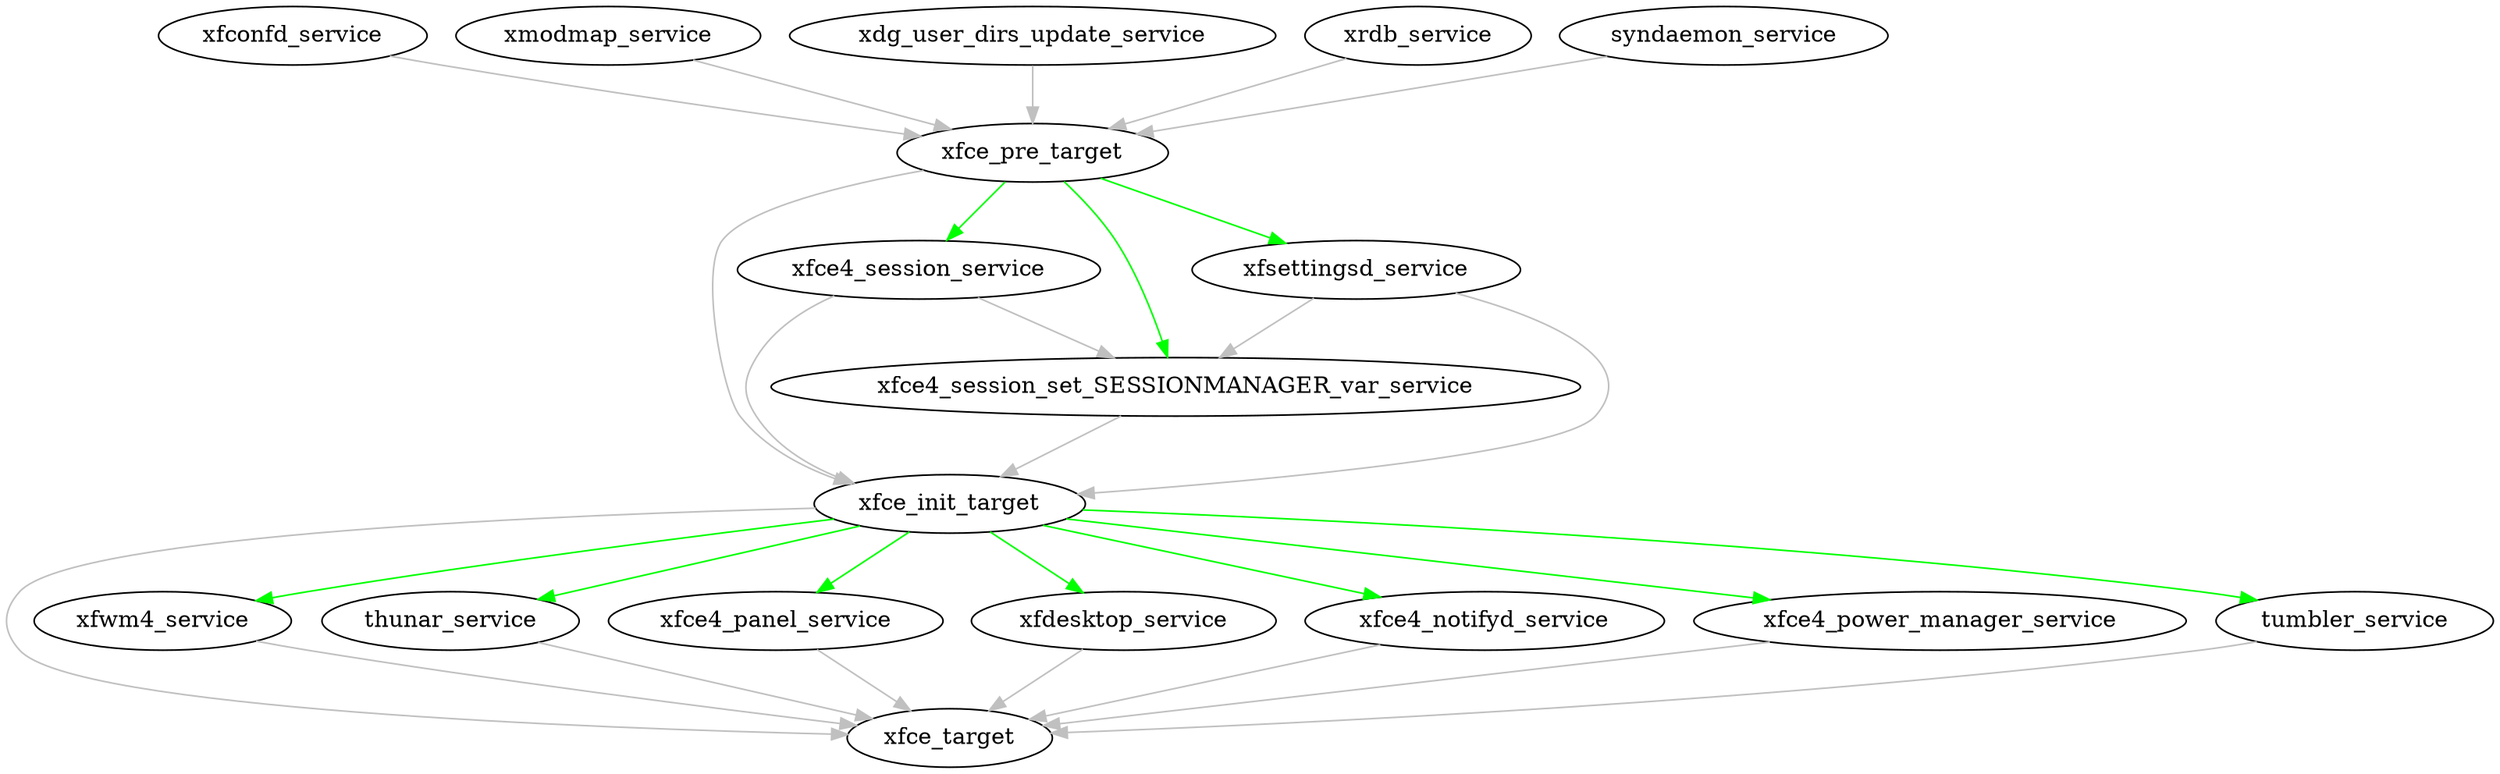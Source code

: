 digraph xfce_systemd {
    ### WantedBy ###
    edge [color="grey"]
    # targets itself
    xfce_pre_target -> xfce_init_target;
    xfce_init_target -> xfce_target;

    # stuff for xfce-pre.target
    xfconfd_service -> xfce_pre_target;
    xmodmap_service -> xfce_pre_target;
    xdg_user_dirs_update_service -> xfce_pre_target;
    xrdb_service -> xfce_pre_target;
    syndaemon_service -> xfce_pre_target;

    # stuff for xfce-init.target
    xfce4_session_service -> xfce_init_target;
    xfce4_session_set_SESSIONMANAGER_var_service -> xfce_init_target;
    xfce4_session_service -> xfce4_session_set_SESSIONMANAGER_var_service;
    xfsettingsd_service -> xfce_init_target;
    xfsettingsd_service -> xfce4_session_set_SESSIONMANAGER_var_service;

    # stuff for xfce.target
    xfwm4_service -> xfce_target;
    thunar_service -> xfce_target;
    xfce4_panel_service -> xfce_target;
    xfdesktop_service -> xfce_target;
    xfce4_notifyd_service -> xfce_target;
    xfce4_power_manager_service -> xfce_target;
    tumbler_service -> xfce_target;

    ### Before ###


    ### After ###
    edge [color="green"]
    xfce_pre_target -> xfce4_session_service;
    xfce_pre_target -> xfce4_session_set_SESSIONMANAGER_var_service;
    xfce_pre_target -> xfsettingsd_service;
    xfce_init_target -> xfwm4_service;
    xfce_init_target -> thunar_service;
    xfce_init_target -> xfce4_panel_service;
    xfce_init_target -> xfdesktop_service;
    xfce_init_target -> xfce4_notifyd_service;
    xfce_init_target -> xfce4_power_manager_service;
    xfce_init_target -> tumbler_service;
}
